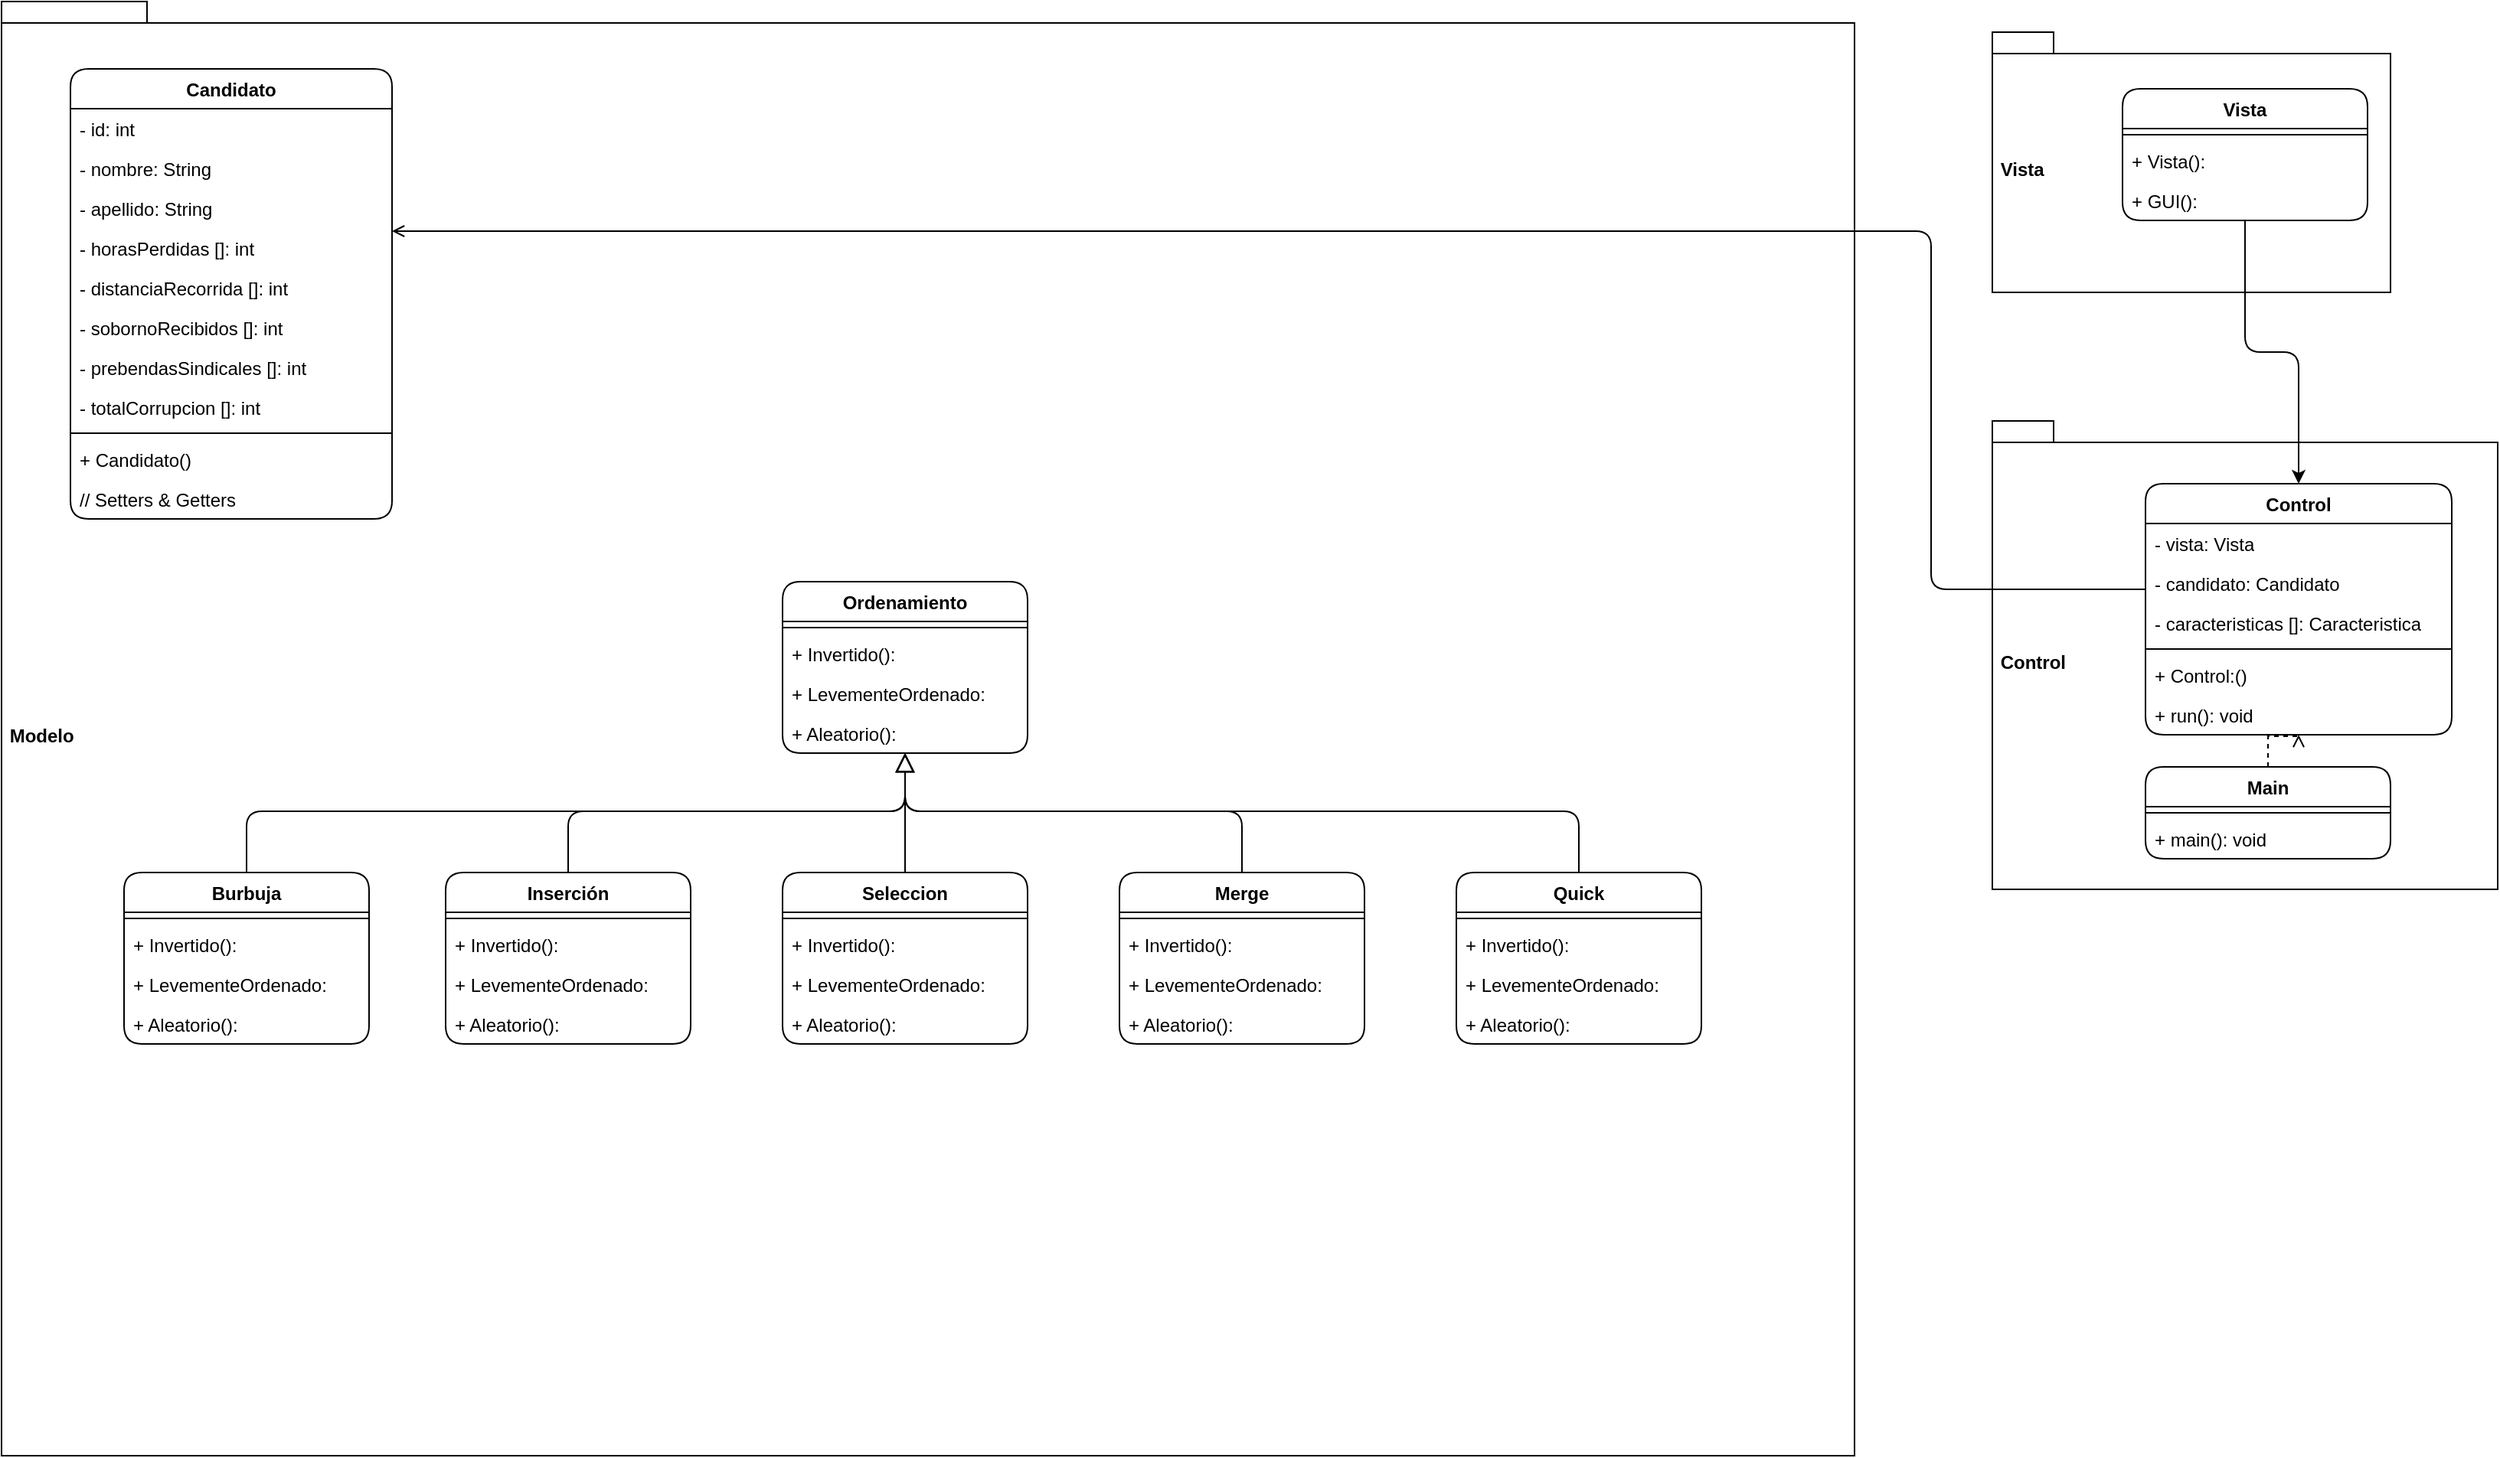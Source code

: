 <mxfile version="28.2.0">
  <diagram name="Página-1" id="-oZgg3mU6KCud4trMh2t">
    <mxGraphModel dx="1864" dy="883" grid="1" gridSize="10" guides="1" tooltips="1" connect="1" arrows="1" fold="1" page="1" pageScale="1" pageWidth="827" pageHeight="1169" math="0" shadow="0">
      <root>
        <mxCell id="0" />
        <mxCell id="1" parent="0" />
        <mxCell id="R5ACMYMu1iXsPlqlNmmq-60" value="&amp;nbsp;Vista" style="shape=folder;fontStyle=1;spacingTop=10;tabWidth=40;tabHeight=14;tabPosition=left;html=1;whiteSpace=wrap;align=left;" parent="1" vertex="1">
          <mxGeometry x="1300" y="20" width="260" height="170" as="geometry" />
        </mxCell>
        <mxCell id="R5ACMYMu1iXsPlqlNmmq-59" value="&amp;nbsp;Control" style="shape=folder;fontStyle=1;spacingTop=10;tabWidth=40;tabHeight=14;tabPosition=left;html=1;whiteSpace=wrap;align=left;" parent="1" vertex="1">
          <mxGeometry x="1300" y="274" width="330" height="306" as="geometry" />
        </mxCell>
        <mxCell id="CFLX2MblqfqqQ0-nksOQ-75" value="&amp;nbsp;Modelo" style="shape=folder;fontStyle=1;spacingTop=10;tabWidth=40;tabHeight=14;tabPosition=left;html=1;whiteSpace=wrap;align=left;" parent="1" vertex="1">
          <mxGeometry width="1210" height="950" as="geometry" />
        </mxCell>
        <mxCell id="CFLX2MblqfqqQ0-nksOQ-1" value="Candidato" style="swimlane;fontStyle=1;align=center;verticalAlign=top;childLayout=stackLayout;horizontal=1;startSize=26;horizontalStack=0;resizeParent=1;resizeParentMax=0;resizeLast=0;collapsible=1;marginBottom=0;whiteSpace=wrap;html=1;rounded=1;" parent="1" vertex="1">
          <mxGeometry x="45" y="44" width="210" height="294" as="geometry" />
        </mxCell>
        <mxCell id="CFLX2MblqfqqQ0-nksOQ-2" value="- id: int" style="text;strokeColor=none;fillColor=none;align=left;verticalAlign=top;spacingLeft=4;spacingRight=4;overflow=hidden;rotatable=0;points=[[0,0.5],[1,0.5]];portConstraint=eastwest;whiteSpace=wrap;html=1;" parent="CFLX2MblqfqqQ0-nksOQ-1" vertex="1">
          <mxGeometry y="26" width="210" height="26" as="geometry" />
        </mxCell>
        <mxCell id="hc9e0C2BKmWbSYcipcJb-1" value="- nombre: String" style="text;strokeColor=none;fillColor=none;align=left;verticalAlign=top;spacingLeft=4;spacingRight=4;overflow=hidden;rotatable=0;points=[[0,0.5],[1,0.5]];portConstraint=eastwest;whiteSpace=wrap;html=1;" parent="CFLX2MblqfqqQ0-nksOQ-1" vertex="1">
          <mxGeometry y="52" width="210" height="26" as="geometry" />
        </mxCell>
        <mxCell id="hc9e0C2BKmWbSYcipcJb-2" value="- apellido: String" style="text;strokeColor=none;fillColor=none;align=left;verticalAlign=top;spacingLeft=4;spacingRight=4;overflow=hidden;rotatable=0;points=[[0,0.5],[1,0.5]];portConstraint=eastwest;whiteSpace=wrap;html=1;" parent="CFLX2MblqfqqQ0-nksOQ-1" vertex="1">
          <mxGeometry y="78" width="210" height="26" as="geometry" />
        </mxCell>
        <mxCell id="j2lSecLPyvsBvBguOj2u-1" value="- horasPerdidas []: int&amp;nbsp;" style="text;strokeColor=none;fillColor=none;align=left;verticalAlign=top;spacingLeft=4;spacingRight=4;overflow=hidden;rotatable=0;points=[[0,0.5],[1,0.5]];portConstraint=eastwest;whiteSpace=wrap;html=1;" vertex="1" parent="CFLX2MblqfqqQ0-nksOQ-1">
          <mxGeometry y="104" width="210" height="26" as="geometry" />
        </mxCell>
        <mxCell id="j2lSecLPyvsBvBguOj2u-2" value="- distanciaRecorrida []: int" style="text;strokeColor=none;fillColor=none;align=left;verticalAlign=top;spacingLeft=4;spacingRight=4;overflow=hidden;rotatable=0;points=[[0,0.5],[1,0.5]];portConstraint=eastwest;whiteSpace=wrap;html=1;" vertex="1" parent="CFLX2MblqfqqQ0-nksOQ-1">
          <mxGeometry y="130" width="210" height="26" as="geometry" />
        </mxCell>
        <mxCell id="j2lSecLPyvsBvBguOj2u-3" value="- sobornoRecibidos []: int" style="text;strokeColor=none;fillColor=none;align=left;verticalAlign=top;spacingLeft=4;spacingRight=4;overflow=hidden;rotatable=0;points=[[0,0.5],[1,0.5]];portConstraint=eastwest;whiteSpace=wrap;html=1;" vertex="1" parent="CFLX2MblqfqqQ0-nksOQ-1">
          <mxGeometry y="156" width="210" height="26" as="geometry" />
        </mxCell>
        <mxCell id="j2lSecLPyvsBvBguOj2u-4" value="- prebendasSindicales []: int" style="text;strokeColor=none;fillColor=none;align=left;verticalAlign=top;spacingLeft=4;spacingRight=4;overflow=hidden;rotatable=0;points=[[0,0.5],[1,0.5]];portConstraint=eastwest;whiteSpace=wrap;html=1;" vertex="1" parent="CFLX2MblqfqqQ0-nksOQ-1">
          <mxGeometry y="182" width="210" height="26" as="geometry" />
        </mxCell>
        <mxCell id="j2lSecLPyvsBvBguOj2u-5" value="- totalCorrupcion []: int" style="text;strokeColor=none;fillColor=none;align=left;verticalAlign=top;spacingLeft=4;spacingRight=4;overflow=hidden;rotatable=0;points=[[0,0.5],[1,0.5]];portConstraint=eastwest;whiteSpace=wrap;html=1;" vertex="1" parent="CFLX2MblqfqqQ0-nksOQ-1">
          <mxGeometry y="208" width="210" height="26" as="geometry" />
        </mxCell>
        <mxCell id="CFLX2MblqfqqQ0-nksOQ-3" value="" style="line;strokeWidth=1;fillColor=none;align=left;verticalAlign=middle;spacingTop=-1;spacingLeft=3;spacingRight=3;rotatable=0;labelPosition=right;points=[];portConstraint=eastwest;strokeColor=inherit;" parent="CFLX2MblqfqqQ0-nksOQ-1" vertex="1">
          <mxGeometry y="234" width="210" height="8" as="geometry" />
        </mxCell>
        <mxCell id="CFLX2MblqfqqQ0-nksOQ-4" value="+ Candidato()" style="text;strokeColor=none;fillColor=none;align=left;verticalAlign=top;spacingLeft=4;spacingRight=4;overflow=hidden;rotatable=0;points=[[0,0.5],[1,0.5]];portConstraint=eastwest;whiteSpace=wrap;html=1;" parent="CFLX2MblqfqqQ0-nksOQ-1" vertex="1">
          <mxGeometry y="242" width="210" height="26" as="geometry" />
        </mxCell>
        <mxCell id="MeUiEvIhYnFD-fPUS4Ou-2" value="// Setters &amp;amp; Getters" style="text;strokeColor=none;fillColor=none;align=left;verticalAlign=top;spacingLeft=4;spacingRight=4;overflow=hidden;rotatable=0;points=[[0,0.5],[1,0.5]];portConstraint=eastwest;whiteSpace=wrap;html=1;" parent="CFLX2MblqfqqQ0-nksOQ-1" vertex="1">
          <mxGeometry y="268" width="210" height="26" as="geometry" />
        </mxCell>
        <mxCell id="CFLX2MblqfqqQ0-nksOQ-76" value="Control" style="swimlane;fontStyle=1;align=center;verticalAlign=top;childLayout=stackLayout;horizontal=1;startSize=26;horizontalStack=0;resizeParent=1;resizeParentMax=0;resizeLast=0;collapsible=1;marginBottom=0;whiteSpace=wrap;html=1;rounded=1;" parent="1" vertex="1">
          <mxGeometry x="1400" y="315" width="200" height="164" as="geometry" />
        </mxCell>
        <mxCell id="CFLX2MblqfqqQ0-nksOQ-77" value="- vista: Vista" style="text;strokeColor=none;fillColor=none;align=left;verticalAlign=top;spacingLeft=4;spacingRight=4;overflow=hidden;rotatable=0;points=[[0,0.5],[1,0.5]];portConstraint=eastwest;whiteSpace=wrap;html=1;" parent="CFLX2MblqfqqQ0-nksOQ-76" vertex="1">
          <mxGeometry y="26" width="200" height="26" as="geometry" />
        </mxCell>
        <mxCell id="MeUiEvIhYnFD-fPUS4Ou-5" value="- candidato: Candidato" style="text;strokeColor=none;fillColor=none;align=left;verticalAlign=top;spacingLeft=4;spacingRight=4;overflow=hidden;rotatable=0;points=[[0,0.5],[1,0.5]];portConstraint=eastwest;whiteSpace=wrap;html=1;" parent="CFLX2MblqfqqQ0-nksOQ-76" vertex="1">
          <mxGeometry y="52" width="200" height="26" as="geometry" />
        </mxCell>
        <mxCell id="CFLX2MblqfqqQ0-nksOQ-73" value="- caracteristicas []: Caracteristica" style="text;strokeColor=none;fillColor=none;align=left;verticalAlign=top;spacingLeft=4;spacingRight=4;overflow=hidden;rotatable=0;points=[[0,0.5],[1,0.5]];portConstraint=eastwest;whiteSpace=wrap;html=1;" parent="CFLX2MblqfqqQ0-nksOQ-76" vertex="1">
          <mxGeometry y="78" width="200" height="26" as="geometry" />
        </mxCell>
        <mxCell id="CFLX2MblqfqqQ0-nksOQ-78" value="" style="line;strokeWidth=1;fillColor=none;align=left;verticalAlign=middle;spacingTop=-1;spacingLeft=3;spacingRight=3;rotatable=0;labelPosition=right;points=[];portConstraint=eastwest;strokeColor=inherit;" parent="CFLX2MblqfqqQ0-nksOQ-76" vertex="1">
          <mxGeometry y="104" width="200" height="8" as="geometry" />
        </mxCell>
        <mxCell id="CFLX2MblqfqqQ0-nksOQ-79" value="+ Control:()" style="text;strokeColor=none;fillColor=none;align=left;verticalAlign=top;spacingLeft=4;spacingRight=4;overflow=hidden;rotatable=0;points=[[0,0.5],[1,0.5]];portConstraint=eastwest;whiteSpace=wrap;html=1;" parent="CFLX2MblqfqqQ0-nksOQ-76" vertex="1">
          <mxGeometry y="112" width="200" height="26" as="geometry" />
        </mxCell>
        <mxCell id="MeUiEvIhYnFD-fPUS4Ou-6" value="+ run(): void" style="text;strokeColor=none;fillColor=none;align=left;verticalAlign=top;spacingLeft=4;spacingRight=4;overflow=hidden;rotatable=0;points=[[0,0.5],[1,0.5]];portConstraint=eastwest;whiteSpace=wrap;html=1;" parent="CFLX2MblqfqqQ0-nksOQ-76" vertex="1">
          <mxGeometry y="138" width="200" height="26" as="geometry" />
        </mxCell>
        <mxCell id="MeUiEvIhYnFD-fPUS4Ou-9" style="edgeStyle=orthogonalEdgeStyle;rounded=1;orthogonalLoop=1;jettySize=auto;html=1;curved=0;" parent="1" source="CFLX2MblqfqqQ0-nksOQ-80" target="CFLX2MblqfqqQ0-nksOQ-76" edge="1">
          <mxGeometry relative="1" as="geometry" />
        </mxCell>
        <mxCell id="CFLX2MblqfqqQ0-nksOQ-80" value="Vista" style="swimlane;fontStyle=1;align=center;verticalAlign=top;childLayout=stackLayout;horizontal=1;startSize=26;horizontalStack=0;resizeParent=1;resizeParentMax=0;resizeLast=0;collapsible=1;marginBottom=0;whiteSpace=wrap;html=1;rounded=1;" parent="1" vertex="1">
          <mxGeometry x="1385" y="57" width="160" height="86" as="geometry" />
        </mxCell>
        <mxCell id="CFLX2MblqfqqQ0-nksOQ-82" value="" style="line;strokeWidth=1;fillColor=none;align=left;verticalAlign=middle;spacingTop=-1;spacingLeft=3;spacingRight=3;rotatable=0;labelPosition=right;points=[];portConstraint=eastwest;strokeColor=inherit;" parent="CFLX2MblqfqqQ0-nksOQ-80" vertex="1">
          <mxGeometry y="26" width="160" height="8" as="geometry" />
        </mxCell>
        <mxCell id="CFLX2MblqfqqQ0-nksOQ-83" value="+ Vista():" style="text;strokeColor=none;fillColor=none;align=left;verticalAlign=top;spacingLeft=4;spacingRight=4;overflow=hidden;rotatable=0;points=[[0,0.5],[1,0.5]];portConstraint=eastwest;whiteSpace=wrap;html=1;" parent="CFLX2MblqfqqQ0-nksOQ-80" vertex="1">
          <mxGeometry y="34" width="160" height="26" as="geometry" />
        </mxCell>
        <mxCell id="MeUiEvIhYnFD-fPUS4Ou-4" value="+ GUI():" style="text;strokeColor=none;fillColor=none;align=left;verticalAlign=top;spacingLeft=4;spacingRight=4;overflow=hidden;rotatable=0;points=[[0,0.5],[1,0.5]];portConstraint=eastwest;whiteSpace=wrap;html=1;" parent="CFLX2MblqfqqQ0-nksOQ-80" vertex="1">
          <mxGeometry y="60" width="160" height="26" as="geometry" />
        </mxCell>
        <mxCell id="MeUiEvIhYnFD-fPUS4Ou-8" style="edgeStyle=orthogonalEdgeStyle;rounded=0;orthogonalLoop=1;jettySize=auto;html=1;dashed=1;endArrow=open;endFill=0;" parent="1" source="CFLX2MblqfqqQ0-nksOQ-84" target="CFLX2MblqfqqQ0-nksOQ-76" edge="1">
          <mxGeometry relative="1" as="geometry" />
        </mxCell>
        <mxCell id="CFLX2MblqfqqQ0-nksOQ-84" value="Main" style="swimlane;fontStyle=1;align=center;verticalAlign=top;childLayout=stackLayout;horizontal=1;startSize=26;horizontalStack=0;resizeParent=1;resizeParentMax=0;resizeLast=0;collapsible=1;marginBottom=0;whiteSpace=wrap;html=1;rounded=1;" parent="1" vertex="1">
          <mxGeometry x="1400" y="500" width="160" height="60" as="geometry" />
        </mxCell>
        <mxCell id="CFLX2MblqfqqQ0-nksOQ-86" value="" style="line;strokeWidth=1;fillColor=none;align=left;verticalAlign=middle;spacingTop=-1;spacingLeft=3;spacingRight=3;rotatable=0;labelPosition=right;points=[];portConstraint=eastwest;strokeColor=inherit;" parent="CFLX2MblqfqqQ0-nksOQ-84" vertex="1">
          <mxGeometry y="26" width="160" height="8" as="geometry" />
        </mxCell>
        <mxCell id="CFLX2MblqfqqQ0-nksOQ-87" value="+ main(): void" style="text;strokeColor=none;fillColor=none;align=left;verticalAlign=top;spacingLeft=4;spacingRight=4;overflow=hidden;rotatable=0;points=[[0,0.5],[1,0.5]];portConstraint=eastwest;whiteSpace=wrap;html=1;" parent="CFLX2MblqfqqQ0-nksOQ-84" vertex="1">
          <mxGeometry y="34" width="160" height="26" as="geometry" />
        </mxCell>
        <mxCell id="R5ACMYMu1iXsPlqlNmmq-10" value="Ordenamiento" style="swimlane;fontStyle=1;align=center;verticalAlign=top;childLayout=stackLayout;horizontal=1;startSize=26;horizontalStack=0;resizeParent=1;resizeParentMax=0;resizeLast=0;collapsible=1;marginBottom=0;whiteSpace=wrap;html=1;rounded=1;" parent="1" vertex="1">
          <mxGeometry x="510" y="379" width="160" height="112" as="geometry" />
        </mxCell>
        <mxCell id="R5ACMYMu1iXsPlqlNmmq-12" value="" style="line;strokeWidth=1;fillColor=none;align=left;verticalAlign=middle;spacingTop=-1;spacingLeft=3;spacingRight=3;rotatable=0;labelPosition=right;points=[];portConstraint=eastwest;strokeColor=inherit;" parent="R5ACMYMu1iXsPlqlNmmq-10" vertex="1">
          <mxGeometry y="26" width="160" height="8" as="geometry" />
        </mxCell>
        <mxCell id="R5ACMYMu1iXsPlqlNmmq-13" value="+ Invertido():" style="text;strokeColor=none;fillColor=none;align=left;verticalAlign=top;spacingLeft=4;spacingRight=4;overflow=hidden;rotatable=0;points=[[0,0.5],[1,0.5]];portConstraint=eastwest;whiteSpace=wrap;html=1;" parent="R5ACMYMu1iXsPlqlNmmq-10" vertex="1">
          <mxGeometry y="34" width="160" height="26" as="geometry" />
        </mxCell>
        <mxCell id="R5ACMYMu1iXsPlqlNmmq-14" value="+ LevementeOrdenado:" style="text;strokeColor=none;fillColor=none;align=left;verticalAlign=top;spacingLeft=4;spacingRight=4;overflow=hidden;rotatable=0;points=[[0,0.5],[1,0.5]];portConstraint=eastwest;whiteSpace=wrap;html=1;" parent="R5ACMYMu1iXsPlqlNmmq-10" vertex="1">
          <mxGeometry y="60" width="160" height="26" as="geometry" />
        </mxCell>
        <mxCell id="R5ACMYMu1iXsPlqlNmmq-15" value="+ Aleatorio():" style="text;strokeColor=none;fillColor=none;align=left;verticalAlign=top;spacingLeft=4;spacingRight=4;overflow=hidden;rotatable=0;points=[[0,0.5],[1,0.5]];portConstraint=eastwest;whiteSpace=wrap;html=1;" parent="R5ACMYMu1iXsPlqlNmmq-10" vertex="1">
          <mxGeometry y="86" width="160" height="26" as="geometry" />
        </mxCell>
        <mxCell id="R5ACMYMu1iXsPlqlNmmq-55" style="edgeStyle=orthogonalEdgeStyle;rounded=1;orthogonalLoop=1;jettySize=auto;html=1;curved=0;endArrow=block;endFill=0;endSize=10;" parent="1" source="R5ACMYMu1iXsPlqlNmmq-16" target="R5ACMYMu1iXsPlqlNmmq-10" edge="1">
          <mxGeometry relative="1" as="geometry">
            <Array as="points">
              <mxPoint x="160" y="529" />
              <mxPoint x="590" y="529" />
            </Array>
          </mxGeometry>
        </mxCell>
        <mxCell id="R5ACMYMu1iXsPlqlNmmq-16" value="Burbuja" style="swimlane;fontStyle=1;align=center;verticalAlign=top;childLayout=stackLayout;horizontal=1;startSize=26;horizontalStack=0;resizeParent=1;resizeParentMax=0;resizeLast=0;collapsible=1;marginBottom=0;whiteSpace=wrap;html=1;rounded=1;" parent="1" vertex="1">
          <mxGeometry x="80" y="569" width="160" height="112" as="geometry" />
        </mxCell>
        <mxCell id="R5ACMYMu1iXsPlqlNmmq-17" value="" style="line;strokeWidth=1;fillColor=none;align=left;verticalAlign=middle;spacingTop=-1;spacingLeft=3;spacingRight=3;rotatable=0;labelPosition=right;points=[];portConstraint=eastwest;strokeColor=inherit;" parent="R5ACMYMu1iXsPlqlNmmq-16" vertex="1">
          <mxGeometry y="26" width="160" height="8" as="geometry" />
        </mxCell>
        <mxCell id="R5ACMYMu1iXsPlqlNmmq-18" value="+ Invertido():" style="text;strokeColor=none;fillColor=none;align=left;verticalAlign=top;spacingLeft=4;spacingRight=4;overflow=hidden;rotatable=0;points=[[0,0.5],[1,0.5]];portConstraint=eastwest;whiteSpace=wrap;html=1;" parent="R5ACMYMu1iXsPlqlNmmq-16" vertex="1">
          <mxGeometry y="34" width="160" height="26" as="geometry" />
        </mxCell>
        <mxCell id="R5ACMYMu1iXsPlqlNmmq-19" value="+ LevementeOrdenado:" style="text;strokeColor=none;fillColor=none;align=left;verticalAlign=top;spacingLeft=4;spacingRight=4;overflow=hidden;rotatable=0;points=[[0,0.5],[1,0.5]];portConstraint=eastwest;whiteSpace=wrap;html=1;" parent="R5ACMYMu1iXsPlqlNmmq-16" vertex="1">
          <mxGeometry y="60" width="160" height="26" as="geometry" />
        </mxCell>
        <mxCell id="R5ACMYMu1iXsPlqlNmmq-20" value="+ Aleatorio():" style="text;strokeColor=none;fillColor=none;align=left;verticalAlign=top;spacingLeft=4;spacingRight=4;overflow=hidden;rotatable=0;points=[[0,0.5],[1,0.5]];portConstraint=eastwest;whiteSpace=wrap;html=1;" parent="R5ACMYMu1iXsPlqlNmmq-16" vertex="1">
          <mxGeometry y="86" width="160" height="26" as="geometry" />
        </mxCell>
        <mxCell id="R5ACMYMu1iXsPlqlNmmq-54" style="edgeStyle=orthogonalEdgeStyle;rounded=1;orthogonalLoop=1;jettySize=auto;html=1;curved=0;endArrow=block;endFill=0;endSize=10;" parent="1" source="R5ACMYMu1iXsPlqlNmmq-21" target="R5ACMYMu1iXsPlqlNmmq-10" edge="1">
          <mxGeometry relative="1" as="geometry">
            <Array as="points">
              <mxPoint x="370" y="529" />
              <mxPoint x="590" y="529" />
            </Array>
          </mxGeometry>
        </mxCell>
        <mxCell id="R5ACMYMu1iXsPlqlNmmq-21" value="Inserción" style="swimlane;fontStyle=1;align=center;verticalAlign=top;childLayout=stackLayout;horizontal=1;startSize=26;horizontalStack=0;resizeParent=1;resizeParentMax=0;resizeLast=0;collapsible=1;marginBottom=0;whiteSpace=wrap;html=1;rounded=1;" parent="1" vertex="1">
          <mxGeometry x="290" y="569" width="160" height="112" as="geometry" />
        </mxCell>
        <mxCell id="R5ACMYMu1iXsPlqlNmmq-22" value="" style="line;strokeWidth=1;fillColor=none;align=left;verticalAlign=middle;spacingTop=-1;spacingLeft=3;spacingRight=3;rotatable=0;labelPosition=right;points=[];portConstraint=eastwest;strokeColor=inherit;" parent="R5ACMYMu1iXsPlqlNmmq-21" vertex="1">
          <mxGeometry y="26" width="160" height="8" as="geometry" />
        </mxCell>
        <mxCell id="R5ACMYMu1iXsPlqlNmmq-23" value="+ Invertido():" style="text;strokeColor=none;fillColor=none;align=left;verticalAlign=top;spacingLeft=4;spacingRight=4;overflow=hidden;rotatable=0;points=[[0,0.5],[1,0.5]];portConstraint=eastwest;whiteSpace=wrap;html=1;" parent="R5ACMYMu1iXsPlqlNmmq-21" vertex="1">
          <mxGeometry y="34" width="160" height="26" as="geometry" />
        </mxCell>
        <mxCell id="R5ACMYMu1iXsPlqlNmmq-24" value="+ LevementeOrdenado:" style="text;strokeColor=none;fillColor=none;align=left;verticalAlign=top;spacingLeft=4;spacingRight=4;overflow=hidden;rotatable=0;points=[[0,0.5],[1,0.5]];portConstraint=eastwest;whiteSpace=wrap;html=1;" parent="R5ACMYMu1iXsPlqlNmmq-21" vertex="1">
          <mxGeometry y="60" width="160" height="26" as="geometry" />
        </mxCell>
        <mxCell id="R5ACMYMu1iXsPlqlNmmq-25" value="+ Aleatorio():" style="text;strokeColor=none;fillColor=none;align=left;verticalAlign=top;spacingLeft=4;spacingRight=4;overflow=hidden;rotatable=0;points=[[0,0.5],[1,0.5]];portConstraint=eastwest;whiteSpace=wrap;html=1;" parent="R5ACMYMu1iXsPlqlNmmq-21" vertex="1">
          <mxGeometry y="86" width="160" height="26" as="geometry" />
        </mxCell>
        <mxCell id="R5ACMYMu1iXsPlqlNmmq-52" style="edgeStyle=orthogonalEdgeStyle;rounded=1;orthogonalLoop=1;jettySize=auto;html=1;curved=0;endArrow=block;endFill=0;endSize=10;" parent="1" source="R5ACMYMu1iXsPlqlNmmq-31" target="R5ACMYMu1iXsPlqlNmmq-10" edge="1">
          <mxGeometry relative="1" as="geometry">
            <Array as="points">
              <mxPoint x="810" y="529" />
              <mxPoint x="590" y="529" />
            </Array>
          </mxGeometry>
        </mxCell>
        <mxCell id="R5ACMYMu1iXsPlqlNmmq-31" value="Merge" style="swimlane;fontStyle=1;align=center;verticalAlign=top;childLayout=stackLayout;horizontal=1;startSize=26;horizontalStack=0;resizeParent=1;resizeParentMax=0;resizeLast=0;collapsible=1;marginBottom=0;whiteSpace=wrap;html=1;rounded=1;" parent="1" vertex="1">
          <mxGeometry x="730" y="569" width="160" height="112" as="geometry" />
        </mxCell>
        <mxCell id="R5ACMYMu1iXsPlqlNmmq-32" value="" style="line;strokeWidth=1;fillColor=none;align=left;verticalAlign=middle;spacingTop=-1;spacingLeft=3;spacingRight=3;rotatable=0;labelPosition=right;points=[];portConstraint=eastwest;strokeColor=inherit;" parent="R5ACMYMu1iXsPlqlNmmq-31" vertex="1">
          <mxGeometry y="26" width="160" height="8" as="geometry" />
        </mxCell>
        <mxCell id="R5ACMYMu1iXsPlqlNmmq-33" value="+ Invertido():" style="text;strokeColor=none;fillColor=none;align=left;verticalAlign=top;spacingLeft=4;spacingRight=4;overflow=hidden;rotatable=0;points=[[0,0.5],[1,0.5]];portConstraint=eastwest;whiteSpace=wrap;html=1;" parent="R5ACMYMu1iXsPlqlNmmq-31" vertex="1">
          <mxGeometry y="34" width="160" height="26" as="geometry" />
        </mxCell>
        <mxCell id="R5ACMYMu1iXsPlqlNmmq-34" value="+ LevementeOrdenado:" style="text;strokeColor=none;fillColor=none;align=left;verticalAlign=top;spacingLeft=4;spacingRight=4;overflow=hidden;rotatable=0;points=[[0,0.5],[1,0.5]];portConstraint=eastwest;whiteSpace=wrap;html=1;" parent="R5ACMYMu1iXsPlqlNmmq-31" vertex="1">
          <mxGeometry y="60" width="160" height="26" as="geometry" />
        </mxCell>
        <mxCell id="R5ACMYMu1iXsPlqlNmmq-35" value="+ Aleatorio():" style="text;strokeColor=none;fillColor=none;align=left;verticalAlign=top;spacingLeft=4;spacingRight=4;overflow=hidden;rotatable=0;points=[[0,0.5],[1,0.5]];portConstraint=eastwest;whiteSpace=wrap;html=1;" parent="R5ACMYMu1iXsPlqlNmmq-31" vertex="1">
          <mxGeometry y="86" width="160" height="26" as="geometry" />
        </mxCell>
        <mxCell id="R5ACMYMu1iXsPlqlNmmq-51" style="edgeStyle=orthogonalEdgeStyle;rounded=1;orthogonalLoop=1;jettySize=auto;html=1;curved=0;endArrow=block;endFill=0;endSize=10;" parent="1" source="R5ACMYMu1iXsPlqlNmmq-41" target="R5ACMYMu1iXsPlqlNmmq-10" edge="1">
          <mxGeometry relative="1" as="geometry" />
        </mxCell>
        <mxCell id="R5ACMYMu1iXsPlqlNmmq-41" value="Seleccion" style="swimlane;fontStyle=1;align=center;verticalAlign=top;childLayout=stackLayout;horizontal=1;startSize=26;horizontalStack=0;resizeParent=1;resizeParentMax=0;resizeLast=0;collapsible=1;marginBottom=0;whiteSpace=wrap;html=1;rounded=1;" parent="1" vertex="1">
          <mxGeometry x="510" y="569" width="160" height="112" as="geometry" />
        </mxCell>
        <mxCell id="R5ACMYMu1iXsPlqlNmmq-42" value="" style="line;strokeWidth=1;fillColor=none;align=left;verticalAlign=middle;spacingTop=-1;spacingLeft=3;spacingRight=3;rotatable=0;labelPosition=right;points=[];portConstraint=eastwest;strokeColor=inherit;" parent="R5ACMYMu1iXsPlqlNmmq-41" vertex="1">
          <mxGeometry y="26" width="160" height="8" as="geometry" />
        </mxCell>
        <mxCell id="R5ACMYMu1iXsPlqlNmmq-43" value="+ Invertido():" style="text;strokeColor=none;fillColor=none;align=left;verticalAlign=top;spacingLeft=4;spacingRight=4;overflow=hidden;rotatable=0;points=[[0,0.5],[1,0.5]];portConstraint=eastwest;whiteSpace=wrap;html=1;" parent="R5ACMYMu1iXsPlqlNmmq-41" vertex="1">
          <mxGeometry y="34" width="160" height="26" as="geometry" />
        </mxCell>
        <mxCell id="R5ACMYMu1iXsPlqlNmmq-44" value="+ LevementeOrdenado:" style="text;strokeColor=none;fillColor=none;align=left;verticalAlign=top;spacingLeft=4;spacingRight=4;overflow=hidden;rotatable=0;points=[[0,0.5],[1,0.5]];portConstraint=eastwest;whiteSpace=wrap;html=1;" parent="R5ACMYMu1iXsPlqlNmmq-41" vertex="1">
          <mxGeometry y="60" width="160" height="26" as="geometry" />
        </mxCell>
        <mxCell id="R5ACMYMu1iXsPlqlNmmq-45" value="+ Aleatorio():" style="text;strokeColor=none;fillColor=none;align=left;verticalAlign=top;spacingLeft=4;spacingRight=4;overflow=hidden;rotatable=0;points=[[0,0.5],[1,0.5]];portConstraint=eastwest;whiteSpace=wrap;html=1;" parent="R5ACMYMu1iXsPlqlNmmq-41" vertex="1">
          <mxGeometry y="86" width="160" height="26" as="geometry" />
        </mxCell>
        <mxCell id="R5ACMYMu1iXsPlqlNmmq-56" style="edgeStyle=orthogonalEdgeStyle;rounded=1;orthogonalLoop=1;jettySize=auto;html=1;curved=0;endArrow=block;endFill=0;endSize=10;" parent="1" source="R5ACMYMu1iXsPlqlNmmq-46" target="R5ACMYMu1iXsPlqlNmmq-10" edge="1">
          <mxGeometry relative="1" as="geometry">
            <Array as="points">
              <mxPoint x="1030" y="529" />
              <mxPoint x="590" y="529" />
            </Array>
          </mxGeometry>
        </mxCell>
        <mxCell id="R5ACMYMu1iXsPlqlNmmq-46" value="Quick" style="swimlane;fontStyle=1;align=center;verticalAlign=top;childLayout=stackLayout;horizontal=1;startSize=26;horizontalStack=0;resizeParent=1;resizeParentMax=0;resizeLast=0;collapsible=1;marginBottom=0;whiteSpace=wrap;html=1;rounded=1;" parent="1" vertex="1">
          <mxGeometry x="950" y="569" width="160" height="112" as="geometry" />
        </mxCell>
        <mxCell id="R5ACMYMu1iXsPlqlNmmq-47" value="" style="line;strokeWidth=1;fillColor=none;align=left;verticalAlign=middle;spacingTop=-1;spacingLeft=3;spacingRight=3;rotatable=0;labelPosition=right;points=[];portConstraint=eastwest;strokeColor=inherit;" parent="R5ACMYMu1iXsPlqlNmmq-46" vertex="1">
          <mxGeometry y="26" width="160" height="8" as="geometry" />
        </mxCell>
        <mxCell id="R5ACMYMu1iXsPlqlNmmq-48" value="+ Invertido():" style="text;strokeColor=none;fillColor=none;align=left;verticalAlign=top;spacingLeft=4;spacingRight=4;overflow=hidden;rotatable=0;points=[[0,0.5],[1,0.5]];portConstraint=eastwest;whiteSpace=wrap;html=1;" parent="R5ACMYMu1iXsPlqlNmmq-46" vertex="1">
          <mxGeometry y="34" width="160" height="26" as="geometry" />
        </mxCell>
        <mxCell id="R5ACMYMu1iXsPlqlNmmq-49" value="+ LevementeOrdenado:" style="text;strokeColor=none;fillColor=none;align=left;verticalAlign=top;spacingLeft=4;spacingRight=4;overflow=hidden;rotatable=0;points=[[0,0.5],[1,0.5]];portConstraint=eastwest;whiteSpace=wrap;html=1;" parent="R5ACMYMu1iXsPlqlNmmq-46" vertex="1">
          <mxGeometry y="60" width="160" height="26" as="geometry" />
        </mxCell>
        <mxCell id="R5ACMYMu1iXsPlqlNmmq-50" value="+ Aleatorio():" style="text;strokeColor=none;fillColor=none;align=left;verticalAlign=top;spacingLeft=4;spacingRight=4;overflow=hidden;rotatable=0;points=[[0,0.5],[1,0.5]];portConstraint=eastwest;whiteSpace=wrap;html=1;" parent="R5ACMYMu1iXsPlqlNmmq-46" vertex="1">
          <mxGeometry y="86" width="160" height="26" as="geometry" />
        </mxCell>
        <mxCell id="MeUiEvIhYnFD-fPUS4Ou-7" style="edgeStyle=orthogonalEdgeStyle;rounded=1;orthogonalLoop=1;jettySize=auto;html=1;endArrow=open;endFill=0;curved=0;" parent="1" source="CFLX2MblqfqqQ0-nksOQ-76" target="CFLX2MblqfqqQ0-nksOQ-1" edge="1">
          <mxGeometry relative="1" as="geometry">
            <Array as="points">
              <mxPoint x="1260" y="384" />
              <mxPoint x="1260" y="150" />
            </Array>
          </mxGeometry>
        </mxCell>
      </root>
    </mxGraphModel>
  </diagram>
</mxfile>

